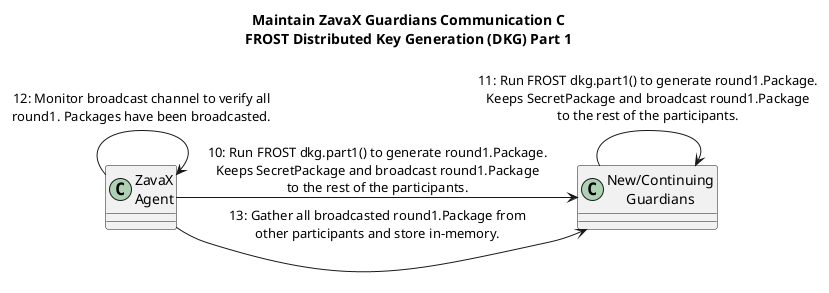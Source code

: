 @startuml
left to right direction
title Maintain ZavaX Guardians Communication C\nFROST Distributed Key Generation (DKG) Part 1

class "ZavaX\nAgent" as ZA
class "New/Continuing\nGuardians" as NV

ZA -down-> NV : 10: Run FROST dkg.part1() to generate round1.Package.\nKeeps SecretPackage and broadcast round1.Package\nto the rest of the participants.
NV -down-> NV : 11: Run FROST dkg.part1() to generate round1.Package.\nKeeps SecretPackage and broadcast round1.Package\nto the rest of the participants.
ZA -down-> ZA : 12: Monitor broadcast channel to verify all\nround1. Packages have been broadcasted.
ZA -down-> NV: 13: Gather all broadcasted round1.Package from\nother participants and store in-memory.

@enduml